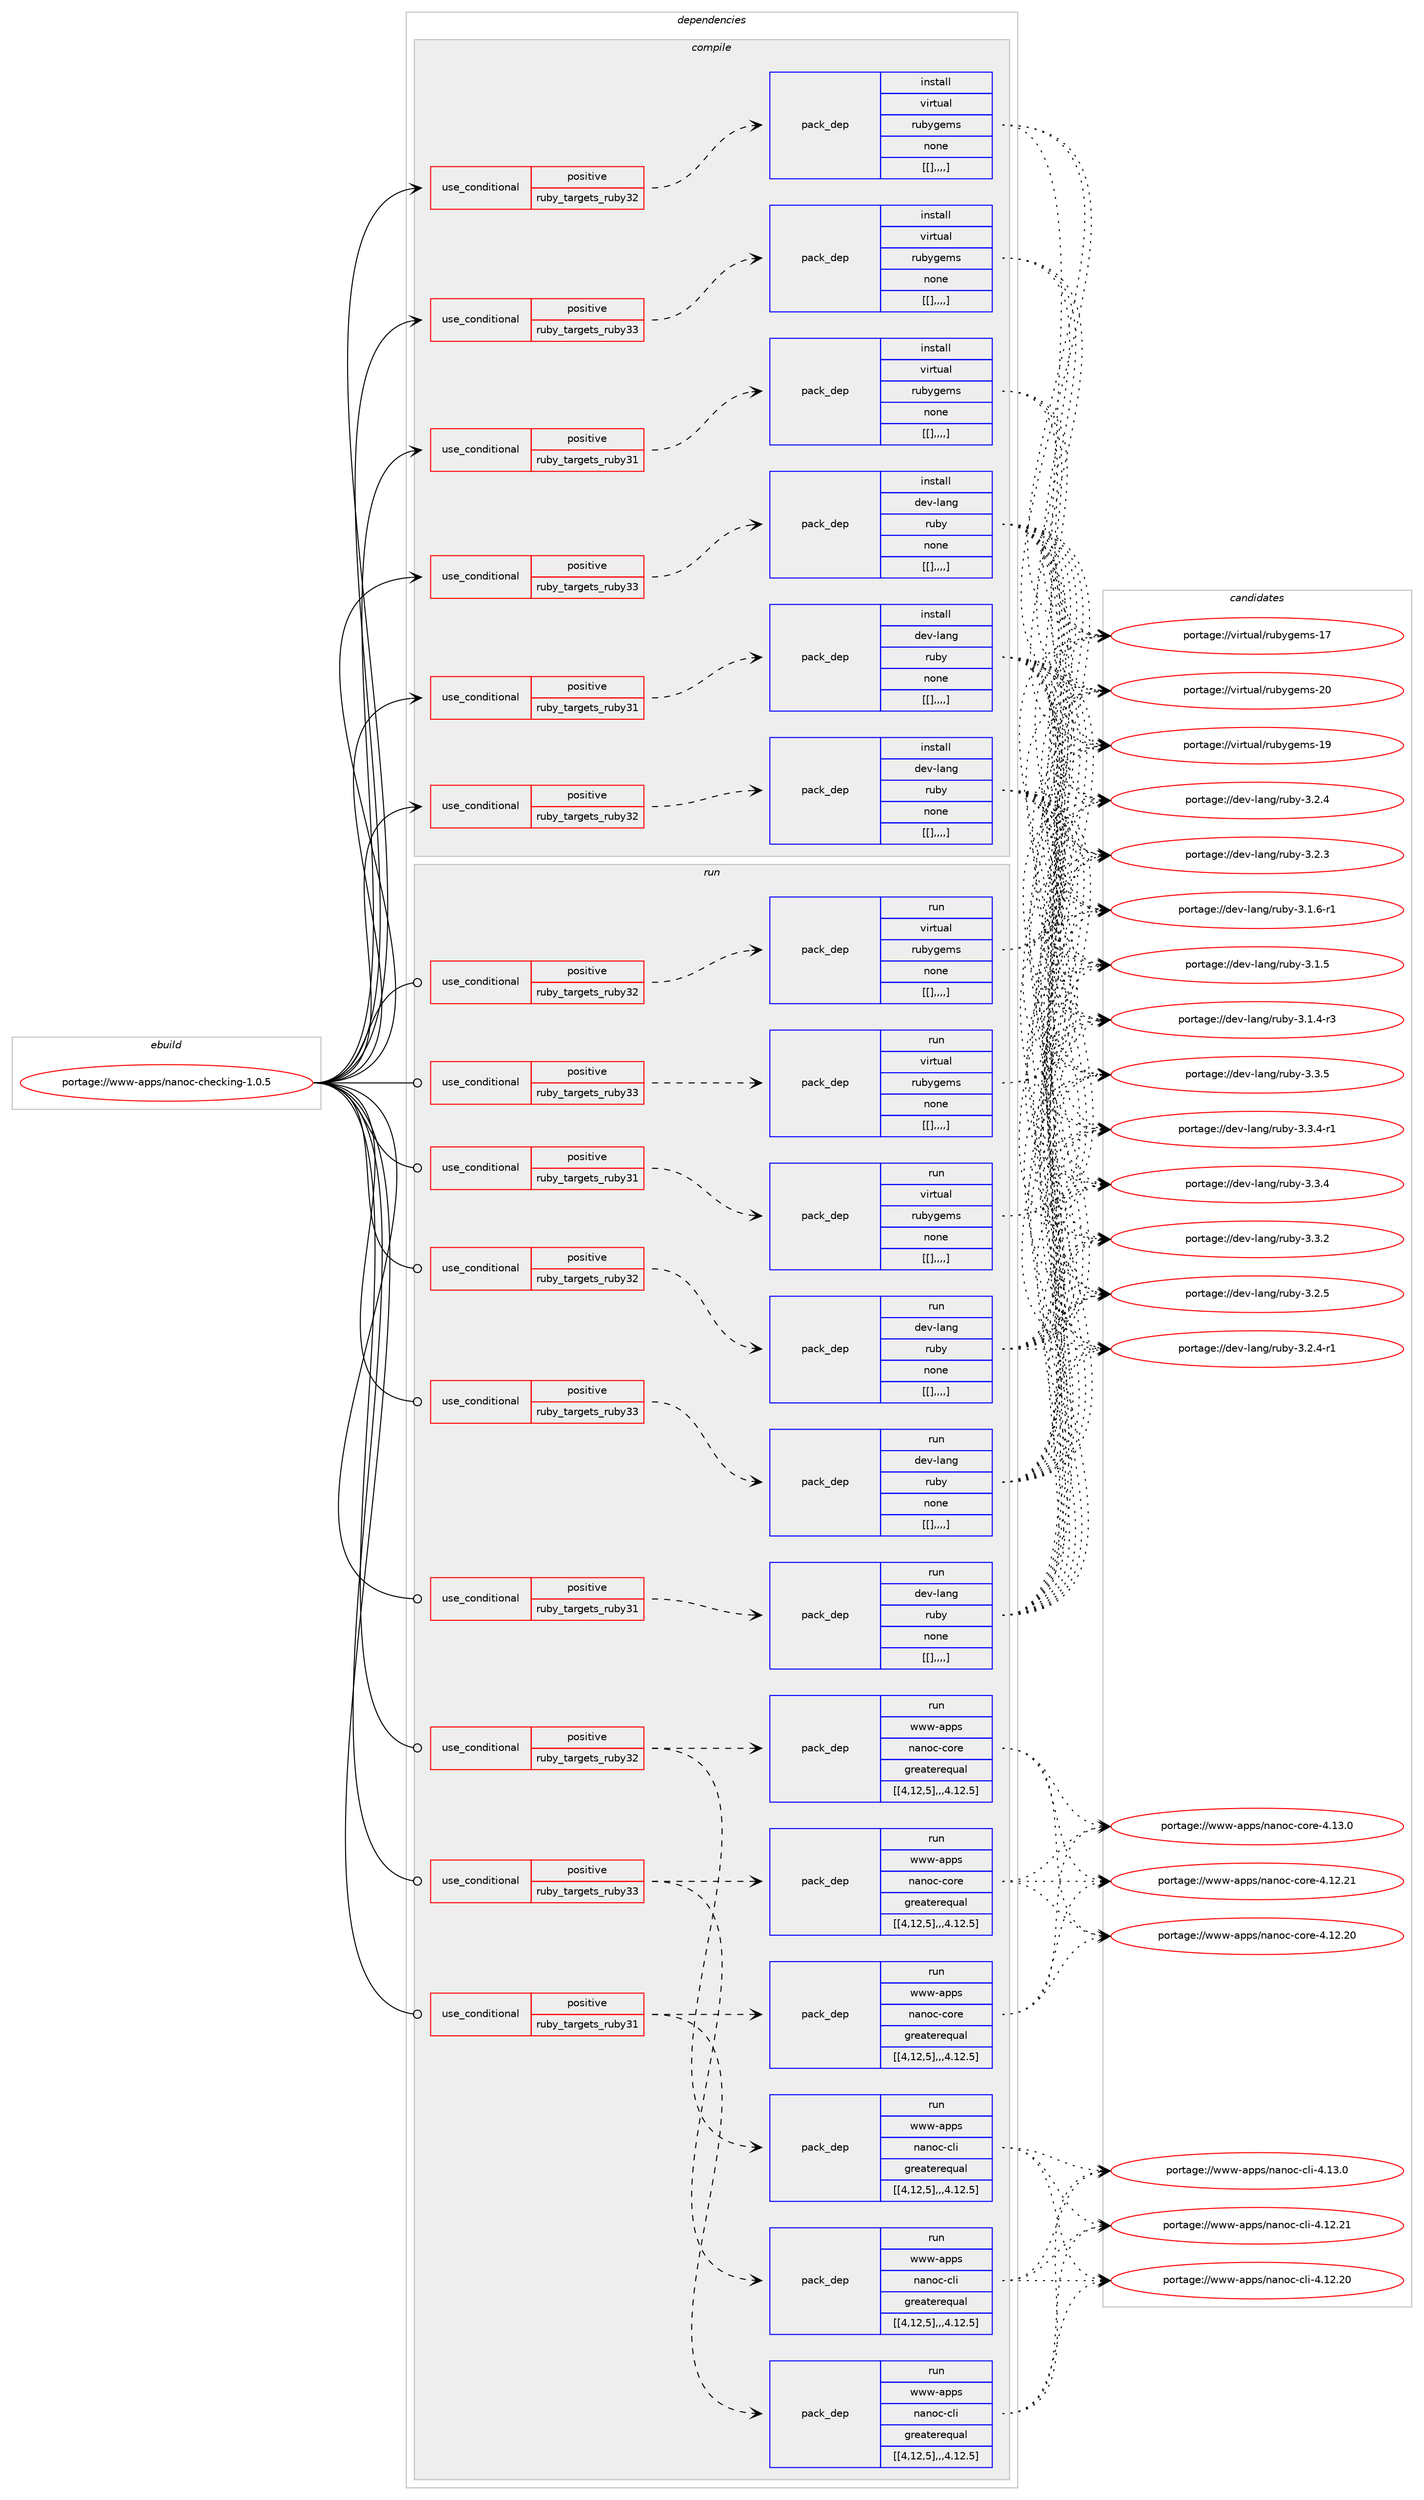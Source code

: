 digraph prolog {

# *************
# Graph options
# *************

newrank=true;
concentrate=true;
compound=true;
graph [rankdir=LR,fontname=Helvetica,fontsize=10,ranksep=1.5];#, ranksep=2.5, nodesep=0.2];
edge  [arrowhead=vee];
node  [fontname=Helvetica,fontsize=10];

# **********
# The ebuild
# **********

subgraph cluster_leftcol {
color=gray;
label=<<i>ebuild</i>>;
id [label="portage://www-apps/nanoc-checking-1.0.5", color=red, width=4, href="../www-apps/nanoc-checking-1.0.5.svg"];
}

# ****************
# The dependencies
# ****************

subgraph cluster_midcol {
color=gray;
label=<<i>dependencies</i>>;
subgraph cluster_compile {
fillcolor="#eeeeee";
style=filled;
label=<<i>compile</i>>;
subgraph cond123862 {
dependency465641 [label=<<TABLE BORDER="0" CELLBORDER="1" CELLSPACING="0" CELLPADDING="4"><TR><TD ROWSPAN="3" CELLPADDING="10">use_conditional</TD></TR><TR><TD>positive</TD></TR><TR><TD>ruby_targets_ruby31</TD></TR></TABLE>>, shape=none, color=red];
subgraph pack338369 {
dependency465642 [label=<<TABLE BORDER="0" CELLBORDER="1" CELLSPACING="0" CELLPADDING="4" WIDTH="220"><TR><TD ROWSPAN="6" CELLPADDING="30">pack_dep</TD></TR><TR><TD WIDTH="110">install</TD></TR><TR><TD>dev-lang</TD></TR><TR><TD>ruby</TD></TR><TR><TD>none</TD></TR><TR><TD>[[],,,,]</TD></TR></TABLE>>, shape=none, color=blue];
}
dependency465641:e -> dependency465642:w [weight=20,style="dashed",arrowhead="vee"];
}
id:e -> dependency465641:w [weight=20,style="solid",arrowhead="vee"];
subgraph cond123863 {
dependency465643 [label=<<TABLE BORDER="0" CELLBORDER="1" CELLSPACING="0" CELLPADDING="4"><TR><TD ROWSPAN="3" CELLPADDING="10">use_conditional</TD></TR><TR><TD>positive</TD></TR><TR><TD>ruby_targets_ruby31</TD></TR></TABLE>>, shape=none, color=red];
subgraph pack338370 {
dependency465644 [label=<<TABLE BORDER="0" CELLBORDER="1" CELLSPACING="0" CELLPADDING="4" WIDTH="220"><TR><TD ROWSPAN="6" CELLPADDING="30">pack_dep</TD></TR><TR><TD WIDTH="110">install</TD></TR><TR><TD>virtual</TD></TR><TR><TD>rubygems</TD></TR><TR><TD>none</TD></TR><TR><TD>[[],,,,]</TD></TR></TABLE>>, shape=none, color=blue];
}
dependency465643:e -> dependency465644:w [weight=20,style="dashed",arrowhead="vee"];
}
id:e -> dependency465643:w [weight=20,style="solid",arrowhead="vee"];
subgraph cond123864 {
dependency465645 [label=<<TABLE BORDER="0" CELLBORDER="1" CELLSPACING="0" CELLPADDING="4"><TR><TD ROWSPAN="3" CELLPADDING="10">use_conditional</TD></TR><TR><TD>positive</TD></TR><TR><TD>ruby_targets_ruby32</TD></TR></TABLE>>, shape=none, color=red];
subgraph pack338371 {
dependency465646 [label=<<TABLE BORDER="0" CELLBORDER="1" CELLSPACING="0" CELLPADDING="4" WIDTH="220"><TR><TD ROWSPAN="6" CELLPADDING="30">pack_dep</TD></TR><TR><TD WIDTH="110">install</TD></TR><TR><TD>dev-lang</TD></TR><TR><TD>ruby</TD></TR><TR><TD>none</TD></TR><TR><TD>[[],,,,]</TD></TR></TABLE>>, shape=none, color=blue];
}
dependency465645:e -> dependency465646:w [weight=20,style="dashed",arrowhead="vee"];
}
id:e -> dependency465645:w [weight=20,style="solid",arrowhead="vee"];
subgraph cond123865 {
dependency465647 [label=<<TABLE BORDER="0" CELLBORDER="1" CELLSPACING="0" CELLPADDING="4"><TR><TD ROWSPAN="3" CELLPADDING="10">use_conditional</TD></TR><TR><TD>positive</TD></TR><TR><TD>ruby_targets_ruby32</TD></TR></TABLE>>, shape=none, color=red];
subgraph pack338372 {
dependency465648 [label=<<TABLE BORDER="0" CELLBORDER="1" CELLSPACING="0" CELLPADDING="4" WIDTH="220"><TR><TD ROWSPAN="6" CELLPADDING="30">pack_dep</TD></TR><TR><TD WIDTH="110">install</TD></TR><TR><TD>virtual</TD></TR><TR><TD>rubygems</TD></TR><TR><TD>none</TD></TR><TR><TD>[[],,,,]</TD></TR></TABLE>>, shape=none, color=blue];
}
dependency465647:e -> dependency465648:w [weight=20,style="dashed",arrowhead="vee"];
}
id:e -> dependency465647:w [weight=20,style="solid",arrowhead="vee"];
subgraph cond123866 {
dependency465649 [label=<<TABLE BORDER="0" CELLBORDER="1" CELLSPACING="0" CELLPADDING="4"><TR><TD ROWSPAN="3" CELLPADDING="10">use_conditional</TD></TR><TR><TD>positive</TD></TR><TR><TD>ruby_targets_ruby33</TD></TR></TABLE>>, shape=none, color=red];
subgraph pack338373 {
dependency465650 [label=<<TABLE BORDER="0" CELLBORDER="1" CELLSPACING="0" CELLPADDING="4" WIDTH="220"><TR><TD ROWSPAN="6" CELLPADDING="30">pack_dep</TD></TR><TR><TD WIDTH="110">install</TD></TR><TR><TD>dev-lang</TD></TR><TR><TD>ruby</TD></TR><TR><TD>none</TD></TR><TR><TD>[[],,,,]</TD></TR></TABLE>>, shape=none, color=blue];
}
dependency465649:e -> dependency465650:w [weight=20,style="dashed",arrowhead="vee"];
}
id:e -> dependency465649:w [weight=20,style="solid",arrowhead="vee"];
subgraph cond123867 {
dependency465651 [label=<<TABLE BORDER="0" CELLBORDER="1" CELLSPACING="0" CELLPADDING="4"><TR><TD ROWSPAN="3" CELLPADDING="10">use_conditional</TD></TR><TR><TD>positive</TD></TR><TR><TD>ruby_targets_ruby33</TD></TR></TABLE>>, shape=none, color=red];
subgraph pack338374 {
dependency465652 [label=<<TABLE BORDER="0" CELLBORDER="1" CELLSPACING="0" CELLPADDING="4" WIDTH="220"><TR><TD ROWSPAN="6" CELLPADDING="30">pack_dep</TD></TR><TR><TD WIDTH="110">install</TD></TR><TR><TD>virtual</TD></TR><TR><TD>rubygems</TD></TR><TR><TD>none</TD></TR><TR><TD>[[],,,,]</TD></TR></TABLE>>, shape=none, color=blue];
}
dependency465651:e -> dependency465652:w [weight=20,style="dashed",arrowhead="vee"];
}
id:e -> dependency465651:w [weight=20,style="solid",arrowhead="vee"];
}
subgraph cluster_compileandrun {
fillcolor="#eeeeee";
style=filled;
label=<<i>compile and run</i>>;
}
subgraph cluster_run {
fillcolor="#eeeeee";
style=filled;
label=<<i>run</i>>;
subgraph cond123868 {
dependency465653 [label=<<TABLE BORDER="0" CELLBORDER="1" CELLSPACING="0" CELLPADDING="4"><TR><TD ROWSPAN="3" CELLPADDING="10">use_conditional</TD></TR><TR><TD>positive</TD></TR><TR><TD>ruby_targets_ruby31</TD></TR></TABLE>>, shape=none, color=red];
subgraph pack338375 {
dependency465654 [label=<<TABLE BORDER="0" CELLBORDER="1" CELLSPACING="0" CELLPADDING="4" WIDTH="220"><TR><TD ROWSPAN="6" CELLPADDING="30">pack_dep</TD></TR><TR><TD WIDTH="110">run</TD></TR><TR><TD>dev-lang</TD></TR><TR><TD>ruby</TD></TR><TR><TD>none</TD></TR><TR><TD>[[],,,,]</TD></TR></TABLE>>, shape=none, color=blue];
}
dependency465653:e -> dependency465654:w [weight=20,style="dashed",arrowhead="vee"];
}
id:e -> dependency465653:w [weight=20,style="solid",arrowhead="odot"];
subgraph cond123869 {
dependency465655 [label=<<TABLE BORDER="0" CELLBORDER="1" CELLSPACING="0" CELLPADDING="4"><TR><TD ROWSPAN="3" CELLPADDING="10">use_conditional</TD></TR><TR><TD>positive</TD></TR><TR><TD>ruby_targets_ruby31</TD></TR></TABLE>>, shape=none, color=red];
subgraph pack338376 {
dependency465656 [label=<<TABLE BORDER="0" CELLBORDER="1" CELLSPACING="0" CELLPADDING="4" WIDTH="220"><TR><TD ROWSPAN="6" CELLPADDING="30">pack_dep</TD></TR><TR><TD WIDTH="110">run</TD></TR><TR><TD>virtual</TD></TR><TR><TD>rubygems</TD></TR><TR><TD>none</TD></TR><TR><TD>[[],,,,]</TD></TR></TABLE>>, shape=none, color=blue];
}
dependency465655:e -> dependency465656:w [weight=20,style="dashed",arrowhead="vee"];
}
id:e -> dependency465655:w [weight=20,style="solid",arrowhead="odot"];
subgraph cond123870 {
dependency465657 [label=<<TABLE BORDER="0" CELLBORDER="1" CELLSPACING="0" CELLPADDING="4"><TR><TD ROWSPAN="3" CELLPADDING="10">use_conditional</TD></TR><TR><TD>positive</TD></TR><TR><TD>ruby_targets_ruby31</TD></TR></TABLE>>, shape=none, color=red];
subgraph pack338377 {
dependency465658 [label=<<TABLE BORDER="0" CELLBORDER="1" CELLSPACING="0" CELLPADDING="4" WIDTH="220"><TR><TD ROWSPAN="6" CELLPADDING="30">pack_dep</TD></TR><TR><TD WIDTH="110">run</TD></TR><TR><TD>www-apps</TD></TR><TR><TD>nanoc-cli</TD></TR><TR><TD>greaterequal</TD></TR><TR><TD>[[4,12,5],,,4.12.5]</TD></TR></TABLE>>, shape=none, color=blue];
}
dependency465657:e -> dependency465658:w [weight=20,style="dashed",arrowhead="vee"];
subgraph pack338378 {
dependency465659 [label=<<TABLE BORDER="0" CELLBORDER="1" CELLSPACING="0" CELLPADDING="4" WIDTH="220"><TR><TD ROWSPAN="6" CELLPADDING="30">pack_dep</TD></TR><TR><TD WIDTH="110">run</TD></TR><TR><TD>www-apps</TD></TR><TR><TD>nanoc-core</TD></TR><TR><TD>greaterequal</TD></TR><TR><TD>[[4,12,5],,,4.12.5]</TD></TR></TABLE>>, shape=none, color=blue];
}
dependency465657:e -> dependency465659:w [weight=20,style="dashed",arrowhead="vee"];
}
id:e -> dependency465657:w [weight=20,style="solid",arrowhead="odot"];
subgraph cond123871 {
dependency465660 [label=<<TABLE BORDER="0" CELLBORDER="1" CELLSPACING="0" CELLPADDING="4"><TR><TD ROWSPAN="3" CELLPADDING="10">use_conditional</TD></TR><TR><TD>positive</TD></TR><TR><TD>ruby_targets_ruby32</TD></TR></TABLE>>, shape=none, color=red];
subgraph pack338379 {
dependency465661 [label=<<TABLE BORDER="0" CELLBORDER="1" CELLSPACING="0" CELLPADDING="4" WIDTH="220"><TR><TD ROWSPAN="6" CELLPADDING="30">pack_dep</TD></TR><TR><TD WIDTH="110">run</TD></TR><TR><TD>dev-lang</TD></TR><TR><TD>ruby</TD></TR><TR><TD>none</TD></TR><TR><TD>[[],,,,]</TD></TR></TABLE>>, shape=none, color=blue];
}
dependency465660:e -> dependency465661:w [weight=20,style="dashed",arrowhead="vee"];
}
id:e -> dependency465660:w [weight=20,style="solid",arrowhead="odot"];
subgraph cond123872 {
dependency465662 [label=<<TABLE BORDER="0" CELLBORDER="1" CELLSPACING="0" CELLPADDING="4"><TR><TD ROWSPAN="3" CELLPADDING="10">use_conditional</TD></TR><TR><TD>positive</TD></TR><TR><TD>ruby_targets_ruby32</TD></TR></TABLE>>, shape=none, color=red];
subgraph pack338380 {
dependency465663 [label=<<TABLE BORDER="0" CELLBORDER="1" CELLSPACING="0" CELLPADDING="4" WIDTH="220"><TR><TD ROWSPAN="6" CELLPADDING="30">pack_dep</TD></TR><TR><TD WIDTH="110">run</TD></TR><TR><TD>virtual</TD></TR><TR><TD>rubygems</TD></TR><TR><TD>none</TD></TR><TR><TD>[[],,,,]</TD></TR></TABLE>>, shape=none, color=blue];
}
dependency465662:e -> dependency465663:w [weight=20,style="dashed",arrowhead="vee"];
}
id:e -> dependency465662:w [weight=20,style="solid",arrowhead="odot"];
subgraph cond123873 {
dependency465664 [label=<<TABLE BORDER="0" CELLBORDER="1" CELLSPACING="0" CELLPADDING="4"><TR><TD ROWSPAN="3" CELLPADDING="10">use_conditional</TD></TR><TR><TD>positive</TD></TR><TR><TD>ruby_targets_ruby32</TD></TR></TABLE>>, shape=none, color=red];
subgraph pack338381 {
dependency465665 [label=<<TABLE BORDER="0" CELLBORDER="1" CELLSPACING="0" CELLPADDING="4" WIDTH="220"><TR><TD ROWSPAN="6" CELLPADDING="30">pack_dep</TD></TR><TR><TD WIDTH="110">run</TD></TR><TR><TD>www-apps</TD></TR><TR><TD>nanoc-cli</TD></TR><TR><TD>greaterequal</TD></TR><TR><TD>[[4,12,5],,,4.12.5]</TD></TR></TABLE>>, shape=none, color=blue];
}
dependency465664:e -> dependency465665:w [weight=20,style="dashed",arrowhead="vee"];
subgraph pack338382 {
dependency465666 [label=<<TABLE BORDER="0" CELLBORDER="1" CELLSPACING="0" CELLPADDING="4" WIDTH="220"><TR><TD ROWSPAN="6" CELLPADDING="30">pack_dep</TD></TR><TR><TD WIDTH="110">run</TD></TR><TR><TD>www-apps</TD></TR><TR><TD>nanoc-core</TD></TR><TR><TD>greaterequal</TD></TR><TR><TD>[[4,12,5],,,4.12.5]</TD></TR></TABLE>>, shape=none, color=blue];
}
dependency465664:e -> dependency465666:w [weight=20,style="dashed",arrowhead="vee"];
}
id:e -> dependency465664:w [weight=20,style="solid",arrowhead="odot"];
subgraph cond123874 {
dependency465667 [label=<<TABLE BORDER="0" CELLBORDER="1" CELLSPACING="0" CELLPADDING="4"><TR><TD ROWSPAN="3" CELLPADDING="10">use_conditional</TD></TR><TR><TD>positive</TD></TR><TR><TD>ruby_targets_ruby33</TD></TR></TABLE>>, shape=none, color=red];
subgraph pack338383 {
dependency465668 [label=<<TABLE BORDER="0" CELLBORDER="1" CELLSPACING="0" CELLPADDING="4" WIDTH="220"><TR><TD ROWSPAN="6" CELLPADDING="30">pack_dep</TD></TR><TR><TD WIDTH="110">run</TD></TR><TR><TD>dev-lang</TD></TR><TR><TD>ruby</TD></TR><TR><TD>none</TD></TR><TR><TD>[[],,,,]</TD></TR></TABLE>>, shape=none, color=blue];
}
dependency465667:e -> dependency465668:w [weight=20,style="dashed",arrowhead="vee"];
}
id:e -> dependency465667:w [weight=20,style="solid",arrowhead="odot"];
subgraph cond123875 {
dependency465669 [label=<<TABLE BORDER="0" CELLBORDER="1" CELLSPACING="0" CELLPADDING="4"><TR><TD ROWSPAN="3" CELLPADDING="10">use_conditional</TD></TR><TR><TD>positive</TD></TR><TR><TD>ruby_targets_ruby33</TD></TR></TABLE>>, shape=none, color=red];
subgraph pack338384 {
dependency465670 [label=<<TABLE BORDER="0" CELLBORDER="1" CELLSPACING="0" CELLPADDING="4" WIDTH="220"><TR><TD ROWSPAN="6" CELLPADDING="30">pack_dep</TD></TR><TR><TD WIDTH="110">run</TD></TR><TR><TD>virtual</TD></TR><TR><TD>rubygems</TD></TR><TR><TD>none</TD></TR><TR><TD>[[],,,,]</TD></TR></TABLE>>, shape=none, color=blue];
}
dependency465669:e -> dependency465670:w [weight=20,style="dashed",arrowhead="vee"];
}
id:e -> dependency465669:w [weight=20,style="solid",arrowhead="odot"];
subgraph cond123876 {
dependency465671 [label=<<TABLE BORDER="0" CELLBORDER="1" CELLSPACING="0" CELLPADDING="4"><TR><TD ROWSPAN="3" CELLPADDING="10">use_conditional</TD></TR><TR><TD>positive</TD></TR><TR><TD>ruby_targets_ruby33</TD></TR></TABLE>>, shape=none, color=red];
subgraph pack338385 {
dependency465672 [label=<<TABLE BORDER="0" CELLBORDER="1" CELLSPACING="0" CELLPADDING="4" WIDTH="220"><TR><TD ROWSPAN="6" CELLPADDING="30">pack_dep</TD></TR><TR><TD WIDTH="110">run</TD></TR><TR><TD>www-apps</TD></TR><TR><TD>nanoc-cli</TD></TR><TR><TD>greaterequal</TD></TR><TR><TD>[[4,12,5],,,4.12.5]</TD></TR></TABLE>>, shape=none, color=blue];
}
dependency465671:e -> dependency465672:w [weight=20,style="dashed",arrowhead="vee"];
subgraph pack338386 {
dependency465673 [label=<<TABLE BORDER="0" CELLBORDER="1" CELLSPACING="0" CELLPADDING="4" WIDTH="220"><TR><TD ROWSPAN="6" CELLPADDING="30">pack_dep</TD></TR><TR><TD WIDTH="110">run</TD></TR><TR><TD>www-apps</TD></TR><TR><TD>nanoc-core</TD></TR><TR><TD>greaterequal</TD></TR><TR><TD>[[4,12,5],,,4.12.5]</TD></TR></TABLE>>, shape=none, color=blue];
}
dependency465671:e -> dependency465673:w [weight=20,style="dashed",arrowhead="vee"];
}
id:e -> dependency465671:w [weight=20,style="solid",arrowhead="odot"];
}
}

# **************
# The candidates
# **************

subgraph cluster_choices {
rank=same;
color=gray;
label=<<i>candidates</i>>;

subgraph choice338369 {
color=black;
nodesep=1;
choice10010111845108971101034711411798121455146514653 [label="portage://dev-lang/ruby-3.3.5", color=red, width=4,href="../dev-lang/ruby-3.3.5.svg"];
choice100101118451089711010347114117981214551465146524511449 [label="portage://dev-lang/ruby-3.3.4-r1", color=red, width=4,href="../dev-lang/ruby-3.3.4-r1.svg"];
choice10010111845108971101034711411798121455146514652 [label="portage://dev-lang/ruby-3.3.4", color=red, width=4,href="../dev-lang/ruby-3.3.4.svg"];
choice10010111845108971101034711411798121455146514650 [label="portage://dev-lang/ruby-3.3.2", color=red, width=4,href="../dev-lang/ruby-3.3.2.svg"];
choice10010111845108971101034711411798121455146504653 [label="portage://dev-lang/ruby-3.2.5", color=red, width=4,href="../dev-lang/ruby-3.2.5.svg"];
choice100101118451089711010347114117981214551465046524511449 [label="portage://dev-lang/ruby-3.2.4-r1", color=red, width=4,href="../dev-lang/ruby-3.2.4-r1.svg"];
choice10010111845108971101034711411798121455146504652 [label="portage://dev-lang/ruby-3.2.4", color=red, width=4,href="../dev-lang/ruby-3.2.4.svg"];
choice10010111845108971101034711411798121455146504651 [label="portage://dev-lang/ruby-3.2.3", color=red, width=4,href="../dev-lang/ruby-3.2.3.svg"];
choice100101118451089711010347114117981214551464946544511449 [label="portage://dev-lang/ruby-3.1.6-r1", color=red, width=4,href="../dev-lang/ruby-3.1.6-r1.svg"];
choice10010111845108971101034711411798121455146494653 [label="portage://dev-lang/ruby-3.1.5", color=red, width=4,href="../dev-lang/ruby-3.1.5.svg"];
choice100101118451089711010347114117981214551464946524511451 [label="portage://dev-lang/ruby-3.1.4-r3", color=red, width=4,href="../dev-lang/ruby-3.1.4-r3.svg"];
dependency465642:e -> choice10010111845108971101034711411798121455146514653:w [style=dotted,weight="100"];
dependency465642:e -> choice100101118451089711010347114117981214551465146524511449:w [style=dotted,weight="100"];
dependency465642:e -> choice10010111845108971101034711411798121455146514652:w [style=dotted,weight="100"];
dependency465642:e -> choice10010111845108971101034711411798121455146514650:w [style=dotted,weight="100"];
dependency465642:e -> choice10010111845108971101034711411798121455146504653:w [style=dotted,weight="100"];
dependency465642:e -> choice100101118451089711010347114117981214551465046524511449:w [style=dotted,weight="100"];
dependency465642:e -> choice10010111845108971101034711411798121455146504652:w [style=dotted,weight="100"];
dependency465642:e -> choice10010111845108971101034711411798121455146504651:w [style=dotted,weight="100"];
dependency465642:e -> choice100101118451089711010347114117981214551464946544511449:w [style=dotted,weight="100"];
dependency465642:e -> choice10010111845108971101034711411798121455146494653:w [style=dotted,weight="100"];
dependency465642:e -> choice100101118451089711010347114117981214551464946524511451:w [style=dotted,weight="100"];
}
subgraph choice338370 {
color=black;
nodesep=1;
choice118105114116117971084711411798121103101109115455048 [label="portage://virtual/rubygems-20", color=red, width=4,href="../virtual/rubygems-20.svg"];
choice118105114116117971084711411798121103101109115454957 [label="portage://virtual/rubygems-19", color=red, width=4,href="../virtual/rubygems-19.svg"];
choice118105114116117971084711411798121103101109115454955 [label="portage://virtual/rubygems-17", color=red, width=4,href="../virtual/rubygems-17.svg"];
dependency465644:e -> choice118105114116117971084711411798121103101109115455048:w [style=dotted,weight="100"];
dependency465644:e -> choice118105114116117971084711411798121103101109115454957:w [style=dotted,weight="100"];
dependency465644:e -> choice118105114116117971084711411798121103101109115454955:w [style=dotted,weight="100"];
}
subgraph choice338371 {
color=black;
nodesep=1;
choice10010111845108971101034711411798121455146514653 [label="portage://dev-lang/ruby-3.3.5", color=red, width=4,href="../dev-lang/ruby-3.3.5.svg"];
choice100101118451089711010347114117981214551465146524511449 [label="portage://dev-lang/ruby-3.3.4-r1", color=red, width=4,href="../dev-lang/ruby-3.3.4-r1.svg"];
choice10010111845108971101034711411798121455146514652 [label="portage://dev-lang/ruby-3.3.4", color=red, width=4,href="../dev-lang/ruby-3.3.4.svg"];
choice10010111845108971101034711411798121455146514650 [label="portage://dev-lang/ruby-3.3.2", color=red, width=4,href="../dev-lang/ruby-3.3.2.svg"];
choice10010111845108971101034711411798121455146504653 [label="portage://dev-lang/ruby-3.2.5", color=red, width=4,href="../dev-lang/ruby-3.2.5.svg"];
choice100101118451089711010347114117981214551465046524511449 [label="portage://dev-lang/ruby-3.2.4-r1", color=red, width=4,href="../dev-lang/ruby-3.2.4-r1.svg"];
choice10010111845108971101034711411798121455146504652 [label="portage://dev-lang/ruby-3.2.4", color=red, width=4,href="../dev-lang/ruby-3.2.4.svg"];
choice10010111845108971101034711411798121455146504651 [label="portage://dev-lang/ruby-3.2.3", color=red, width=4,href="../dev-lang/ruby-3.2.3.svg"];
choice100101118451089711010347114117981214551464946544511449 [label="portage://dev-lang/ruby-3.1.6-r1", color=red, width=4,href="../dev-lang/ruby-3.1.6-r1.svg"];
choice10010111845108971101034711411798121455146494653 [label="portage://dev-lang/ruby-3.1.5", color=red, width=4,href="../dev-lang/ruby-3.1.5.svg"];
choice100101118451089711010347114117981214551464946524511451 [label="portage://dev-lang/ruby-3.1.4-r3", color=red, width=4,href="../dev-lang/ruby-3.1.4-r3.svg"];
dependency465646:e -> choice10010111845108971101034711411798121455146514653:w [style=dotted,weight="100"];
dependency465646:e -> choice100101118451089711010347114117981214551465146524511449:w [style=dotted,weight="100"];
dependency465646:e -> choice10010111845108971101034711411798121455146514652:w [style=dotted,weight="100"];
dependency465646:e -> choice10010111845108971101034711411798121455146514650:w [style=dotted,weight="100"];
dependency465646:e -> choice10010111845108971101034711411798121455146504653:w [style=dotted,weight="100"];
dependency465646:e -> choice100101118451089711010347114117981214551465046524511449:w [style=dotted,weight="100"];
dependency465646:e -> choice10010111845108971101034711411798121455146504652:w [style=dotted,weight="100"];
dependency465646:e -> choice10010111845108971101034711411798121455146504651:w [style=dotted,weight="100"];
dependency465646:e -> choice100101118451089711010347114117981214551464946544511449:w [style=dotted,weight="100"];
dependency465646:e -> choice10010111845108971101034711411798121455146494653:w [style=dotted,weight="100"];
dependency465646:e -> choice100101118451089711010347114117981214551464946524511451:w [style=dotted,weight="100"];
}
subgraph choice338372 {
color=black;
nodesep=1;
choice118105114116117971084711411798121103101109115455048 [label="portage://virtual/rubygems-20", color=red, width=4,href="../virtual/rubygems-20.svg"];
choice118105114116117971084711411798121103101109115454957 [label="portage://virtual/rubygems-19", color=red, width=4,href="../virtual/rubygems-19.svg"];
choice118105114116117971084711411798121103101109115454955 [label="portage://virtual/rubygems-17", color=red, width=4,href="../virtual/rubygems-17.svg"];
dependency465648:e -> choice118105114116117971084711411798121103101109115455048:w [style=dotted,weight="100"];
dependency465648:e -> choice118105114116117971084711411798121103101109115454957:w [style=dotted,weight="100"];
dependency465648:e -> choice118105114116117971084711411798121103101109115454955:w [style=dotted,weight="100"];
}
subgraph choice338373 {
color=black;
nodesep=1;
choice10010111845108971101034711411798121455146514653 [label="portage://dev-lang/ruby-3.3.5", color=red, width=4,href="../dev-lang/ruby-3.3.5.svg"];
choice100101118451089711010347114117981214551465146524511449 [label="portage://dev-lang/ruby-3.3.4-r1", color=red, width=4,href="../dev-lang/ruby-3.3.4-r1.svg"];
choice10010111845108971101034711411798121455146514652 [label="portage://dev-lang/ruby-3.3.4", color=red, width=4,href="../dev-lang/ruby-3.3.4.svg"];
choice10010111845108971101034711411798121455146514650 [label="portage://dev-lang/ruby-3.3.2", color=red, width=4,href="../dev-lang/ruby-3.3.2.svg"];
choice10010111845108971101034711411798121455146504653 [label="portage://dev-lang/ruby-3.2.5", color=red, width=4,href="../dev-lang/ruby-3.2.5.svg"];
choice100101118451089711010347114117981214551465046524511449 [label="portage://dev-lang/ruby-3.2.4-r1", color=red, width=4,href="../dev-lang/ruby-3.2.4-r1.svg"];
choice10010111845108971101034711411798121455146504652 [label="portage://dev-lang/ruby-3.2.4", color=red, width=4,href="../dev-lang/ruby-3.2.4.svg"];
choice10010111845108971101034711411798121455146504651 [label="portage://dev-lang/ruby-3.2.3", color=red, width=4,href="../dev-lang/ruby-3.2.3.svg"];
choice100101118451089711010347114117981214551464946544511449 [label="portage://dev-lang/ruby-3.1.6-r1", color=red, width=4,href="../dev-lang/ruby-3.1.6-r1.svg"];
choice10010111845108971101034711411798121455146494653 [label="portage://dev-lang/ruby-3.1.5", color=red, width=4,href="../dev-lang/ruby-3.1.5.svg"];
choice100101118451089711010347114117981214551464946524511451 [label="portage://dev-lang/ruby-3.1.4-r3", color=red, width=4,href="../dev-lang/ruby-3.1.4-r3.svg"];
dependency465650:e -> choice10010111845108971101034711411798121455146514653:w [style=dotted,weight="100"];
dependency465650:e -> choice100101118451089711010347114117981214551465146524511449:w [style=dotted,weight="100"];
dependency465650:e -> choice10010111845108971101034711411798121455146514652:w [style=dotted,weight="100"];
dependency465650:e -> choice10010111845108971101034711411798121455146514650:w [style=dotted,weight="100"];
dependency465650:e -> choice10010111845108971101034711411798121455146504653:w [style=dotted,weight="100"];
dependency465650:e -> choice100101118451089711010347114117981214551465046524511449:w [style=dotted,weight="100"];
dependency465650:e -> choice10010111845108971101034711411798121455146504652:w [style=dotted,weight="100"];
dependency465650:e -> choice10010111845108971101034711411798121455146504651:w [style=dotted,weight="100"];
dependency465650:e -> choice100101118451089711010347114117981214551464946544511449:w [style=dotted,weight="100"];
dependency465650:e -> choice10010111845108971101034711411798121455146494653:w [style=dotted,weight="100"];
dependency465650:e -> choice100101118451089711010347114117981214551464946524511451:w [style=dotted,weight="100"];
}
subgraph choice338374 {
color=black;
nodesep=1;
choice118105114116117971084711411798121103101109115455048 [label="portage://virtual/rubygems-20", color=red, width=4,href="../virtual/rubygems-20.svg"];
choice118105114116117971084711411798121103101109115454957 [label="portage://virtual/rubygems-19", color=red, width=4,href="../virtual/rubygems-19.svg"];
choice118105114116117971084711411798121103101109115454955 [label="portage://virtual/rubygems-17", color=red, width=4,href="../virtual/rubygems-17.svg"];
dependency465652:e -> choice118105114116117971084711411798121103101109115455048:w [style=dotted,weight="100"];
dependency465652:e -> choice118105114116117971084711411798121103101109115454957:w [style=dotted,weight="100"];
dependency465652:e -> choice118105114116117971084711411798121103101109115454955:w [style=dotted,weight="100"];
}
subgraph choice338375 {
color=black;
nodesep=1;
choice10010111845108971101034711411798121455146514653 [label="portage://dev-lang/ruby-3.3.5", color=red, width=4,href="../dev-lang/ruby-3.3.5.svg"];
choice100101118451089711010347114117981214551465146524511449 [label="portage://dev-lang/ruby-3.3.4-r1", color=red, width=4,href="../dev-lang/ruby-3.3.4-r1.svg"];
choice10010111845108971101034711411798121455146514652 [label="portage://dev-lang/ruby-3.3.4", color=red, width=4,href="../dev-lang/ruby-3.3.4.svg"];
choice10010111845108971101034711411798121455146514650 [label="portage://dev-lang/ruby-3.3.2", color=red, width=4,href="../dev-lang/ruby-3.3.2.svg"];
choice10010111845108971101034711411798121455146504653 [label="portage://dev-lang/ruby-3.2.5", color=red, width=4,href="../dev-lang/ruby-3.2.5.svg"];
choice100101118451089711010347114117981214551465046524511449 [label="portage://dev-lang/ruby-3.2.4-r1", color=red, width=4,href="../dev-lang/ruby-3.2.4-r1.svg"];
choice10010111845108971101034711411798121455146504652 [label="portage://dev-lang/ruby-3.2.4", color=red, width=4,href="../dev-lang/ruby-3.2.4.svg"];
choice10010111845108971101034711411798121455146504651 [label="portage://dev-lang/ruby-3.2.3", color=red, width=4,href="../dev-lang/ruby-3.2.3.svg"];
choice100101118451089711010347114117981214551464946544511449 [label="portage://dev-lang/ruby-3.1.6-r1", color=red, width=4,href="../dev-lang/ruby-3.1.6-r1.svg"];
choice10010111845108971101034711411798121455146494653 [label="portage://dev-lang/ruby-3.1.5", color=red, width=4,href="../dev-lang/ruby-3.1.5.svg"];
choice100101118451089711010347114117981214551464946524511451 [label="portage://dev-lang/ruby-3.1.4-r3", color=red, width=4,href="../dev-lang/ruby-3.1.4-r3.svg"];
dependency465654:e -> choice10010111845108971101034711411798121455146514653:w [style=dotted,weight="100"];
dependency465654:e -> choice100101118451089711010347114117981214551465146524511449:w [style=dotted,weight="100"];
dependency465654:e -> choice10010111845108971101034711411798121455146514652:w [style=dotted,weight="100"];
dependency465654:e -> choice10010111845108971101034711411798121455146514650:w [style=dotted,weight="100"];
dependency465654:e -> choice10010111845108971101034711411798121455146504653:w [style=dotted,weight="100"];
dependency465654:e -> choice100101118451089711010347114117981214551465046524511449:w [style=dotted,weight="100"];
dependency465654:e -> choice10010111845108971101034711411798121455146504652:w [style=dotted,weight="100"];
dependency465654:e -> choice10010111845108971101034711411798121455146504651:w [style=dotted,weight="100"];
dependency465654:e -> choice100101118451089711010347114117981214551464946544511449:w [style=dotted,weight="100"];
dependency465654:e -> choice10010111845108971101034711411798121455146494653:w [style=dotted,weight="100"];
dependency465654:e -> choice100101118451089711010347114117981214551464946524511451:w [style=dotted,weight="100"];
}
subgraph choice338376 {
color=black;
nodesep=1;
choice118105114116117971084711411798121103101109115455048 [label="portage://virtual/rubygems-20", color=red, width=4,href="../virtual/rubygems-20.svg"];
choice118105114116117971084711411798121103101109115454957 [label="portage://virtual/rubygems-19", color=red, width=4,href="../virtual/rubygems-19.svg"];
choice118105114116117971084711411798121103101109115454955 [label="portage://virtual/rubygems-17", color=red, width=4,href="../virtual/rubygems-17.svg"];
dependency465656:e -> choice118105114116117971084711411798121103101109115455048:w [style=dotted,weight="100"];
dependency465656:e -> choice118105114116117971084711411798121103101109115454957:w [style=dotted,weight="100"];
dependency465656:e -> choice118105114116117971084711411798121103101109115454955:w [style=dotted,weight="100"];
}
subgraph choice338377 {
color=black;
nodesep=1;
choice1191191194597112112115471109711011199459910810545524649514648 [label="portage://www-apps/nanoc-cli-4.13.0", color=red, width=4,href="../www-apps/nanoc-cli-4.13.0.svg"];
choice119119119459711211211547110971101119945991081054552464950465049 [label="portage://www-apps/nanoc-cli-4.12.21", color=red, width=4,href="../www-apps/nanoc-cli-4.12.21.svg"];
choice119119119459711211211547110971101119945991081054552464950465048 [label="portage://www-apps/nanoc-cli-4.12.20", color=red, width=4,href="../www-apps/nanoc-cli-4.12.20.svg"];
dependency465658:e -> choice1191191194597112112115471109711011199459910810545524649514648:w [style=dotted,weight="100"];
dependency465658:e -> choice119119119459711211211547110971101119945991081054552464950465049:w [style=dotted,weight="100"];
dependency465658:e -> choice119119119459711211211547110971101119945991081054552464950465048:w [style=dotted,weight="100"];
}
subgraph choice338378 {
color=black;
nodesep=1;
choice1191191194597112112115471109711011199459911111410145524649514648 [label="portage://www-apps/nanoc-core-4.13.0", color=red, width=4,href="../www-apps/nanoc-core-4.13.0.svg"];
choice119119119459711211211547110971101119945991111141014552464950465049 [label="portage://www-apps/nanoc-core-4.12.21", color=red, width=4,href="../www-apps/nanoc-core-4.12.21.svg"];
choice119119119459711211211547110971101119945991111141014552464950465048 [label="portage://www-apps/nanoc-core-4.12.20", color=red, width=4,href="../www-apps/nanoc-core-4.12.20.svg"];
dependency465659:e -> choice1191191194597112112115471109711011199459911111410145524649514648:w [style=dotted,weight="100"];
dependency465659:e -> choice119119119459711211211547110971101119945991111141014552464950465049:w [style=dotted,weight="100"];
dependency465659:e -> choice119119119459711211211547110971101119945991111141014552464950465048:w [style=dotted,weight="100"];
}
subgraph choice338379 {
color=black;
nodesep=1;
choice10010111845108971101034711411798121455146514653 [label="portage://dev-lang/ruby-3.3.5", color=red, width=4,href="../dev-lang/ruby-3.3.5.svg"];
choice100101118451089711010347114117981214551465146524511449 [label="portage://dev-lang/ruby-3.3.4-r1", color=red, width=4,href="../dev-lang/ruby-3.3.4-r1.svg"];
choice10010111845108971101034711411798121455146514652 [label="portage://dev-lang/ruby-3.3.4", color=red, width=4,href="../dev-lang/ruby-3.3.4.svg"];
choice10010111845108971101034711411798121455146514650 [label="portage://dev-lang/ruby-3.3.2", color=red, width=4,href="../dev-lang/ruby-3.3.2.svg"];
choice10010111845108971101034711411798121455146504653 [label="portage://dev-lang/ruby-3.2.5", color=red, width=4,href="../dev-lang/ruby-3.2.5.svg"];
choice100101118451089711010347114117981214551465046524511449 [label="portage://dev-lang/ruby-3.2.4-r1", color=red, width=4,href="../dev-lang/ruby-3.2.4-r1.svg"];
choice10010111845108971101034711411798121455146504652 [label="portage://dev-lang/ruby-3.2.4", color=red, width=4,href="../dev-lang/ruby-3.2.4.svg"];
choice10010111845108971101034711411798121455146504651 [label="portage://dev-lang/ruby-3.2.3", color=red, width=4,href="../dev-lang/ruby-3.2.3.svg"];
choice100101118451089711010347114117981214551464946544511449 [label="portage://dev-lang/ruby-3.1.6-r1", color=red, width=4,href="../dev-lang/ruby-3.1.6-r1.svg"];
choice10010111845108971101034711411798121455146494653 [label="portage://dev-lang/ruby-3.1.5", color=red, width=4,href="../dev-lang/ruby-3.1.5.svg"];
choice100101118451089711010347114117981214551464946524511451 [label="portage://dev-lang/ruby-3.1.4-r3", color=red, width=4,href="../dev-lang/ruby-3.1.4-r3.svg"];
dependency465661:e -> choice10010111845108971101034711411798121455146514653:w [style=dotted,weight="100"];
dependency465661:e -> choice100101118451089711010347114117981214551465146524511449:w [style=dotted,weight="100"];
dependency465661:e -> choice10010111845108971101034711411798121455146514652:w [style=dotted,weight="100"];
dependency465661:e -> choice10010111845108971101034711411798121455146514650:w [style=dotted,weight="100"];
dependency465661:e -> choice10010111845108971101034711411798121455146504653:w [style=dotted,weight="100"];
dependency465661:e -> choice100101118451089711010347114117981214551465046524511449:w [style=dotted,weight="100"];
dependency465661:e -> choice10010111845108971101034711411798121455146504652:w [style=dotted,weight="100"];
dependency465661:e -> choice10010111845108971101034711411798121455146504651:w [style=dotted,weight="100"];
dependency465661:e -> choice100101118451089711010347114117981214551464946544511449:w [style=dotted,weight="100"];
dependency465661:e -> choice10010111845108971101034711411798121455146494653:w [style=dotted,weight="100"];
dependency465661:e -> choice100101118451089711010347114117981214551464946524511451:w [style=dotted,weight="100"];
}
subgraph choice338380 {
color=black;
nodesep=1;
choice118105114116117971084711411798121103101109115455048 [label="portage://virtual/rubygems-20", color=red, width=4,href="../virtual/rubygems-20.svg"];
choice118105114116117971084711411798121103101109115454957 [label="portage://virtual/rubygems-19", color=red, width=4,href="../virtual/rubygems-19.svg"];
choice118105114116117971084711411798121103101109115454955 [label="portage://virtual/rubygems-17", color=red, width=4,href="../virtual/rubygems-17.svg"];
dependency465663:e -> choice118105114116117971084711411798121103101109115455048:w [style=dotted,weight="100"];
dependency465663:e -> choice118105114116117971084711411798121103101109115454957:w [style=dotted,weight="100"];
dependency465663:e -> choice118105114116117971084711411798121103101109115454955:w [style=dotted,weight="100"];
}
subgraph choice338381 {
color=black;
nodesep=1;
choice1191191194597112112115471109711011199459910810545524649514648 [label="portage://www-apps/nanoc-cli-4.13.0", color=red, width=4,href="../www-apps/nanoc-cli-4.13.0.svg"];
choice119119119459711211211547110971101119945991081054552464950465049 [label="portage://www-apps/nanoc-cli-4.12.21", color=red, width=4,href="../www-apps/nanoc-cli-4.12.21.svg"];
choice119119119459711211211547110971101119945991081054552464950465048 [label="portage://www-apps/nanoc-cli-4.12.20", color=red, width=4,href="../www-apps/nanoc-cli-4.12.20.svg"];
dependency465665:e -> choice1191191194597112112115471109711011199459910810545524649514648:w [style=dotted,weight="100"];
dependency465665:e -> choice119119119459711211211547110971101119945991081054552464950465049:w [style=dotted,weight="100"];
dependency465665:e -> choice119119119459711211211547110971101119945991081054552464950465048:w [style=dotted,weight="100"];
}
subgraph choice338382 {
color=black;
nodesep=1;
choice1191191194597112112115471109711011199459911111410145524649514648 [label="portage://www-apps/nanoc-core-4.13.0", color=red, width=4,href="../www-apps/nanoc-core-4.13.0.svg"];
choice119119119459711211211547110971101119945991111141014552464950465049 [label="portage://www-apps/nanoc-core-4.12.21", color=red, width=4,href="../www-apps/nanoc-core-4.12.21.svg"];
choice119119119459711211211547110971101119945991111141014552464950465048 [label="portage://www-apps/nanoc-core-4.12.20", color=red, width=4,href="../www-apps/nanoc-core-4.12.20.svg"];
dependency465666:e -> choice1191191194597112112115471109711011199459911111410145524649514648:w [style=dotted,weight="100"];
dependency465666:e -> choice119119119459711211211547110971101119945991111141014552464950465049:w [style=dotted,weight="100"];
dependency465666:e -> choice119119119459711211211547110971101119945991111141014552464950465048:w [style=dotted,weight="100"];
}
subgraph choice338383 {
color=black;
nodesep=1;
choice10010111845108971101034711411798121455146514653 [label="portage://dev-lang/ruby-3.3.5", color=red, width=4,href="../dev-lang/ruby-3.3.5.svg"];
choice100101118451089711010347114117981214551465146524511449 [label="portage://dev-lang/ruby-3.3.4-r1", color=red, width=4,href="../dev-lang/ruby-3.3.4-r1.svg"];
choice10010111845108971101034711411798121455146514652 [label="portage://dev-lang/ruby-3.3.4", color=red, width=4,href="../dev-lang/ruby-3.3.4.svg"];
choice10010111845108971101034711411798121455146514650 [label="portage://dev-lang/ruby-3.3.2", color=red, width=4,href="../dev-lang/ruby-3.3.2.svg"];
choice10010111845108971101034711411798121455146504653 [label="portage://dev-lang/ruby-3.2.5", color=red, width=4,href="../dev-lang/ruby-3.2.5.svg"];
choice100101118451089711010347114117981214551465046524511449 [label="portage://dev-lang/ruby-3.2.4-r1", color=red, width=4,href="../dev-lang/ruby-3.2.4-r1.svg"];
choice10010111845108971101034711411798121455146504652 [label="portage://dev-lang/ruby-3.2.4", color=red, width=4,href="../dev-lang/ruby-3.2.4.svg"];
choice10010111845108971101034711411798121455146504651 [label="portage://dev-lang/ruby-3.2.3", color=red, width=4,href="../dev-lang/ruby-3.2.3.svg"];
choice100101118451089711010347114117981214551464946544511449 [label="portage://dev-lang/ruby-3.1.6-r1", color=red, width=4,href="../dev-lang/ruby-3.1.6-r1.svg"];
choice10010111845108971101034711411798121455146494653 [label="portage://dev-lang/ruby-3.1.5", color=red, width=4,href="../dev-lang/ruby-3.1.5.svg"];
choice100101118451089711010347114117981214551464946524511451 [label="portage://dev-lang/ruby-3.1.4-r3", color=red, width=4,href="../dev-lang/ruby-3.1.4-r3.svg"];
dependency465668:e -> choice10010111845108971101034711411798121455146514653:w [style=dotted,weight="100"];
dependency465668:e -> choice100101118451089711010347114117981214551465146524511449:w [style=dotted,weight="100"];
dependency465668:e -> choice10010111845108971101034711411798121455146514652:w [style=dotted,weight="100"];
dependency465668:e -> choice10010111845108971101034711411798121455146514650:w [style=dotted,weight="100"];
dependency465668:e -> choice10010111845108971101034711411798121455146504653:w [style=dotted,weight="100"];
dependency465668:e -> choice100101118451089711010347114117981214551465046524511449:w [style=dotted,weight="100"];
dependency465668:e -> choice10010111845108971101034711411798121455146504652:w [style=dotted,weight="100"];
dependency465668:e -> choice10010111845108971101034711411798121455146504651:w [style=dotted,weight="100"];
dependency465668:e -> choice100101118451089711010347114117981214551464946544511449:w [style=dotted,weight="100"];
dependency465668:e -> choice10010111845108971101034711411798121455146494653:w [style=dotted,weight="100"];
dependency465668:e -> choice100101118451089711010347114117981214551464946524511451:w [style=dotted,weight="100"];
}
subgraph choice338384 {
color=black;
nodesep=1;
choice118105114116117971084711411798121103101109115455048 [label="portage://virtual/rubygems-20", color=red, width=4,href="../virtual/rubygems-20.svg"];
choice118105114116117971084711411798121103101109115454957 [label="portage://virtual/rubygems-19", color=red, width=4,href="../virtual/rubygems-19.svg"];
choice118105114116117971084711411798121103101109115454955 [label="portage://virtual/rubygems-17", color=red, width=4,href="../virtual/rubygems-17.svg"];
dependency465670:e -> choice118105114116117971084711411798121103101109115455048:w [style=dotted,weight="100"];
dependency465670:e -> choice118105114116117971084711411798121103101109115454957:w [style=dotted,weight="100"];
dependency465670:e -> choice118105114116117971084711411798121103101109115454955:w [style=dotted,weight="100"];
}
subgraph choice338385 {
color=black;
nodesep=1;
choice1191191194597112112115471109711011199459910810545524649514648 [label="portage://www-apps/nanoc-cli-4.13.0", color=red, width=4,href="../www-apps/nanoc-cli-4.13.0.svg"];
choice119119119459711211211547110971101119945991081054552464950465049 [label="portage://www-apps/nanoc-cli-4.12.21", color=red, width=4,href="../www-apps/nanoc-cli-4.12.21.svg"];
choice119119119459711211211547110971101119945991081054552464950465048 [label="portage://www-apps/nanoc-cli-4.12.20", color=red, width=4,href="../www-apps/nanoc-cli-4.12.20.svg"];
dependency465672:e -> choice1191191194597112112115471109711011199459910810545524649514648:w [style=dotted,weight="100"];
dependency465672:e -> choice119119119459711211211547110971101119945991081054552464950465049:w [style=dotted,weight="100"];
dependency465672:e -> choice119119119459711211211547110971101119945991081054552464950465048:w [style=dotted,weight="100"];
}
subgraph choice338386 {
color=black;
nodesep=1;
choice1191191194597112112115471109711011199459911111410145524649514648 [label="portage://www-apps/nanoc-core-4.13.0", color=red, width=4,href="../www-apps/nanoc-core-4.13.0.svg"];
choice119119119459711211211547110971101119945991111141014552464950465049 [label="portage://www-apps/nanoc-core-4.12.21", color=red, width=4,href="../www-apps/nanoc-core-4.12.21.svg"];
choice119119119459711211211547110971101119945991111141014552464950465048 [label="portage://www-apps/nanoc-core-4.12.20", color=red, width=4,href="../www-apps/nanoc-core-4.12.20.svg"];
dependency465673:e -> choice1191191194597112112115471109711011199459911111410145524649514648:w [style=dotted,weight="100"];
dependency465673:e -> choice119119119459711211211547110971101119945991111141014552464950465049:w [style=dotted,weight="100"];
dependency465673:e -> choice119119119459711211211547110971101119945991111141014552464950465048:w [style=dotted,weight="100"];
}
}

}
